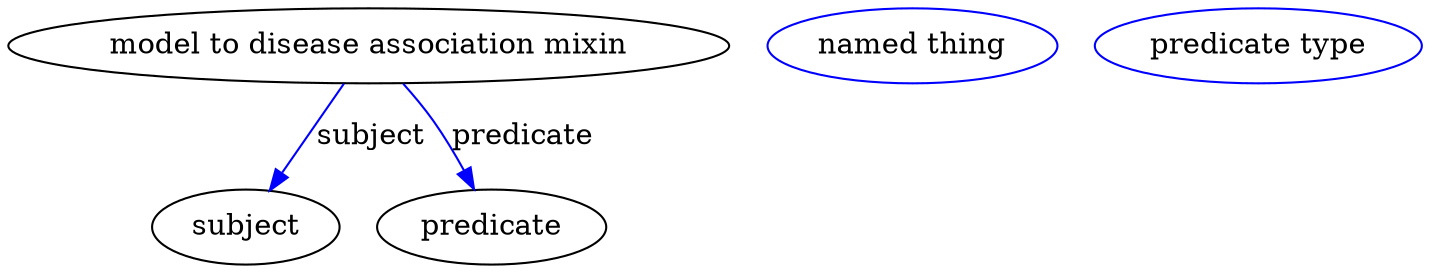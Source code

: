 digraph {
	graph [bb="0,0,677.53,123"];
	node [label="\N"];
	"model to disease association mixin"	 [height=0.5,
		label="model to disease association mixin",
		pos="172.88,105",
		width=4.8024];
	subject	 [height=0.5,
		pos="113.88,18",
		width=1.2457];
	"model to disease association mixin" -> subject	 [color=blue,
		label=subject,
		lp="174.38,61.5",
		pos="e,125.69,35.41 160.66,86.974 152.24,74.562 140.93,57.878 131.54,44.028",
		style=solid];
	predicate	 [height=0.5,
		pos="231.88,18",
		width=1.5346];
	"model to disease association mixin" -> predicate	 [color=blue,
		label=predicate,
		lp="248.38,61.5",
		pos="e,223.64,36.075 190.39,87.019 195.36,81.467 200.59,75.183 204.88,69 210.06,61.547 214.95,52.984 219.11,45.03",
		style=solid];
	"model to disease association mixin_subject"	 [color=blue,
		height=0.5,
		label="named thing",
		pos="432.88,105",
		width=1.9318];
	"model to disease association mixin_predicate"	 [color=blue,
		height=0.5,
		label="predicate type",
		pos="598.88,105",
		width=2.1845];
}
